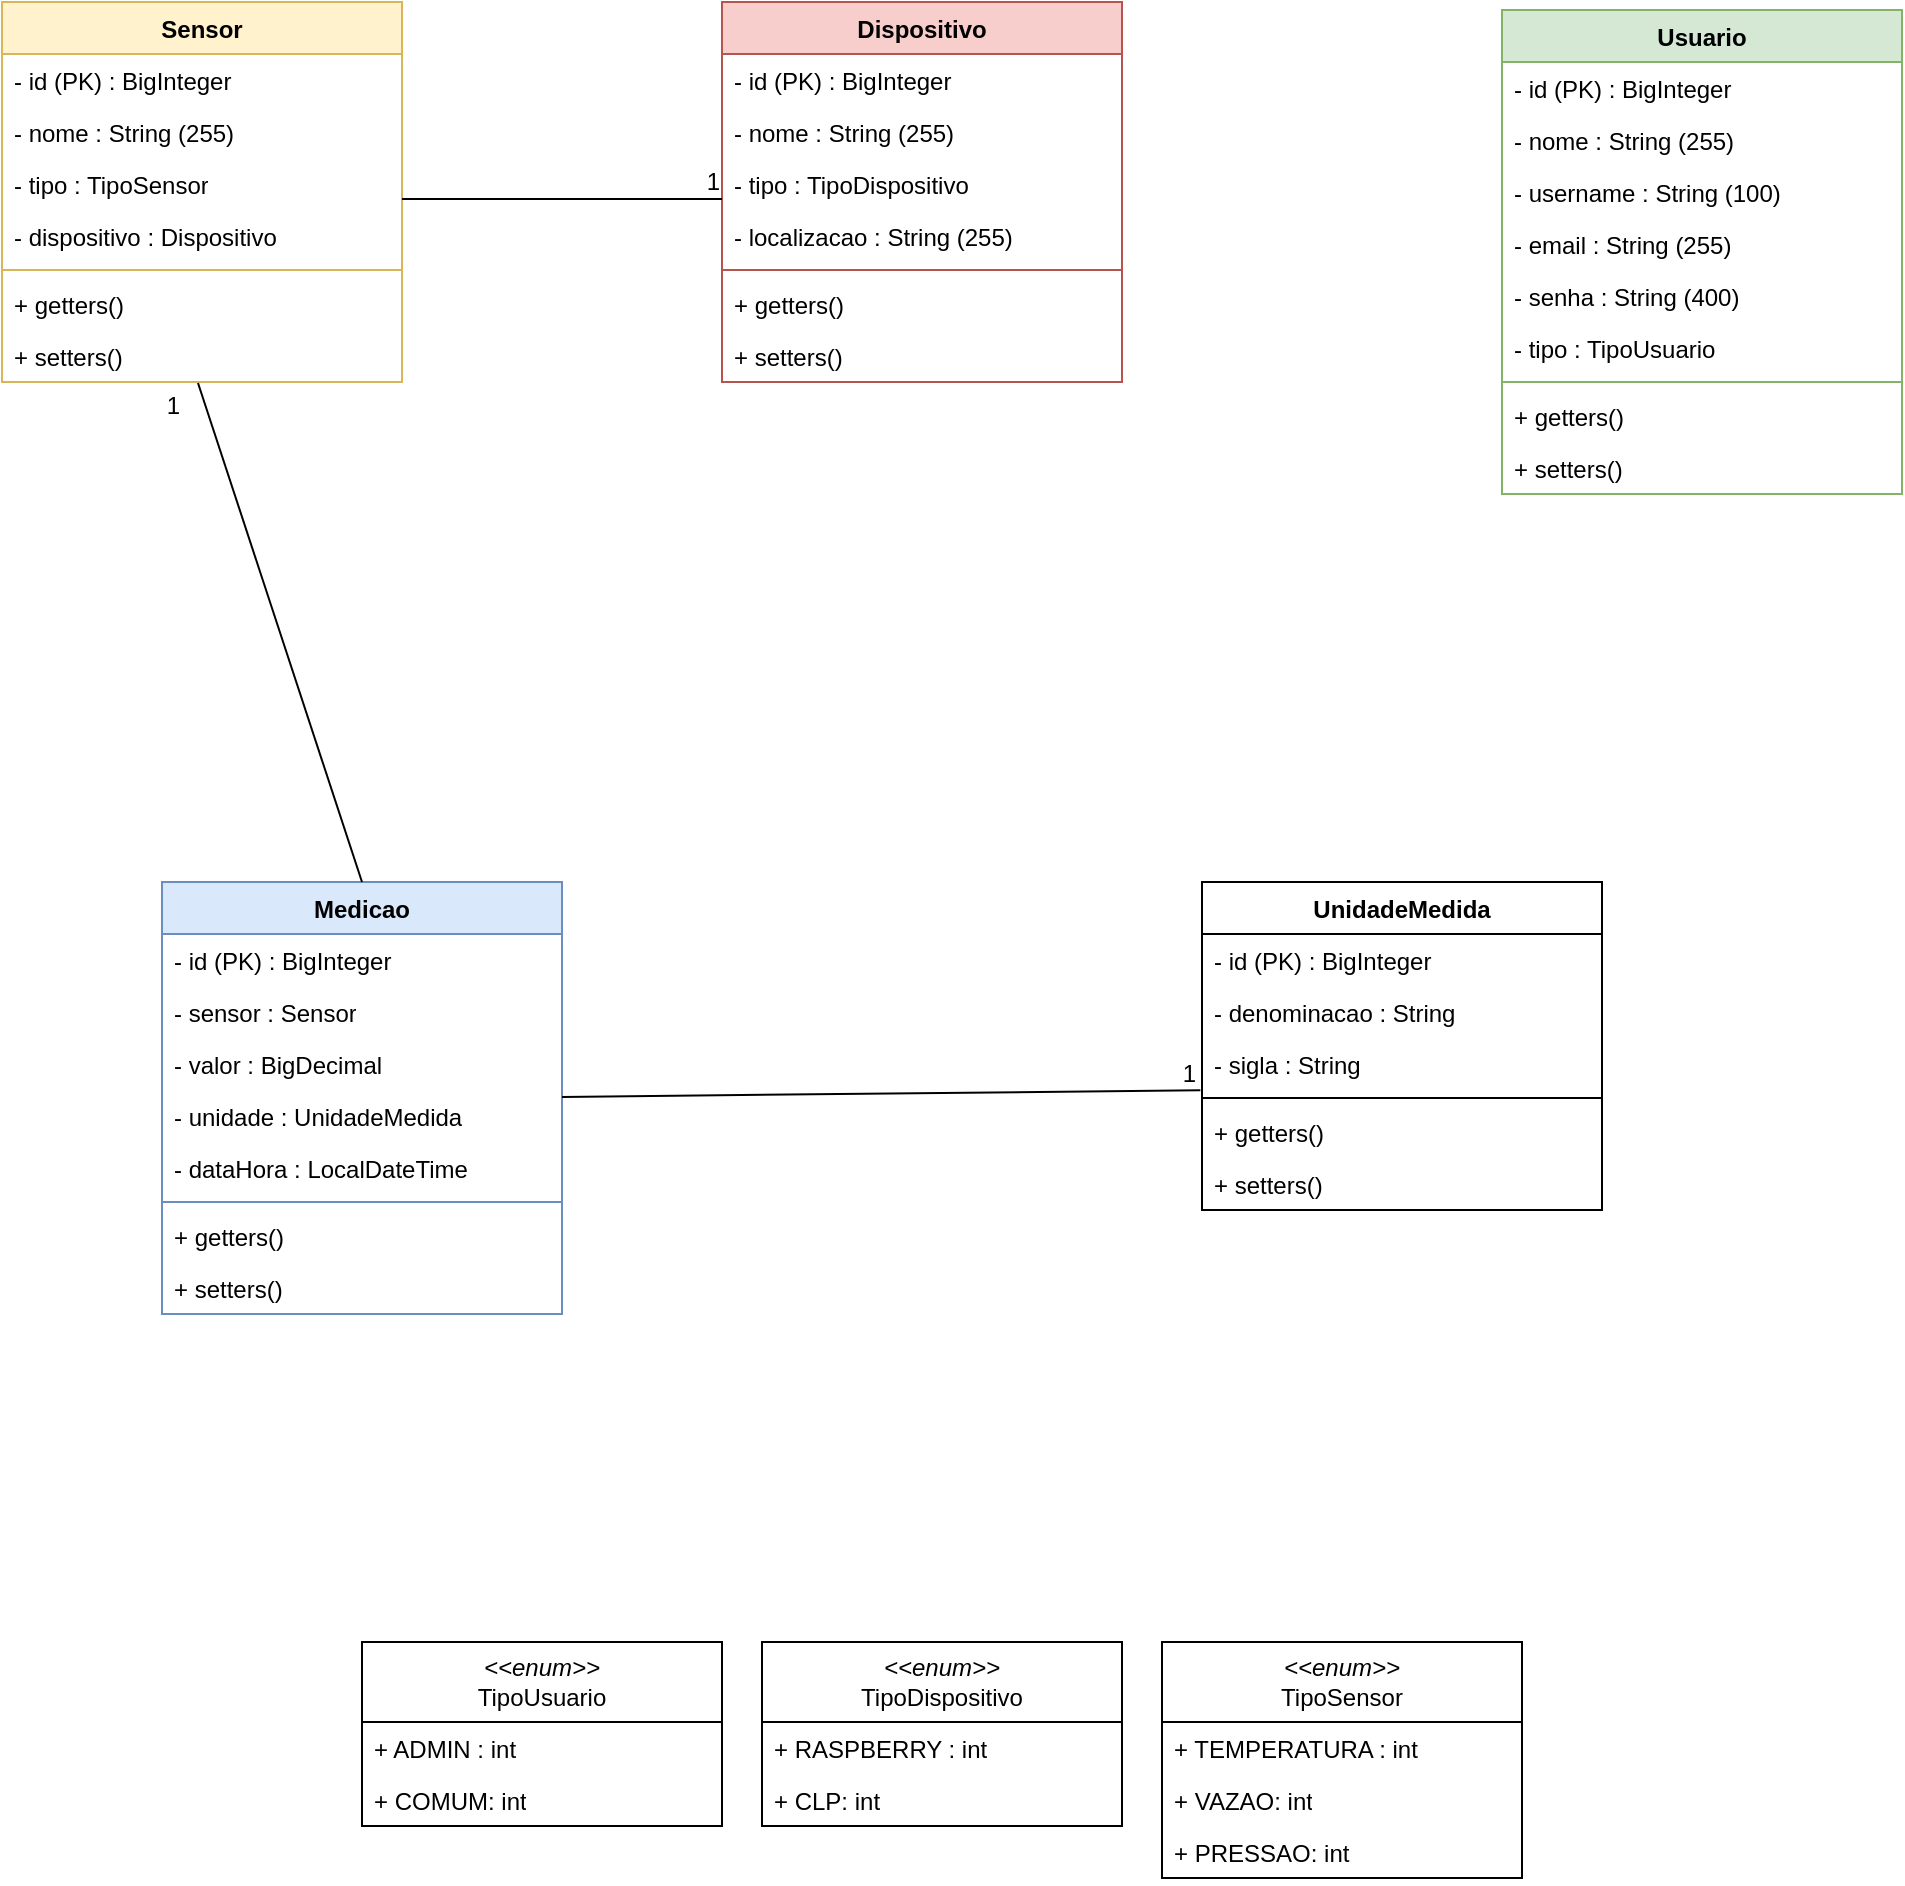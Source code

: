 <mxfile version="26.0.14">
  <diagram name="Page-1" id="PXHyZP5nCXx7Ee7q3biN">
    <mxGraphModel dx="2183" dy="799" grid="1" gridSize="10" guides="1" tooltips="1" connect="1" arrows="1" fold="1" page="1" pageScale="1" pageWidth="1654" pageHeight="1169" math="0" shadow="0">
      <root>
        <mxCell id="0" />
        <mxCell id="1" parent="0" />
        <mxCell id="vwC5IrtblcqH0WlzMAq3-1" value="Usuario" style="swimlane;fontStyle=1;align=center;verticalAlign=top;childLayout=stackLayout;horizontal=1;startSize=26;horizontalStack=0;resizeParent=1;resizeParentMax=0;resizeLast=0;collapsible=1;marginBottom=0;whiteSpace=wrap;html=1;fillColor=#d5e8d4;strokeColor=#82b366;" vertex="1" parent="1">
          <mxGeometry x="1130" y="64" width="200" height="242" as="geometry" />
        </mxCell>
        <mxCell id="vwC5IrtblcqH0WlzMAq3-2" value="- id (PK) : BigInteger" style="text;strokeColor=none;fillColor=none;align=left;verticalAlign=top;spacingLeft=4;spacingRight=4;overflow=hidden;rotatable=0;points=[[0,0.5],[1,0.5]];portConstraint=eastwest;whiteSpace=wrap;html=1;" vertex="1" parent="vwC5IrtblcqH0WlzMAq3-1">
          <mxGeometry y="26" width="200" height="26" as="geometry" />
        </mxCell>
        <mxCell id="vwC5IrtblcqH0WlzMAq3-5" value="- nome : String (255)" style="text;strokeColor=none;fillColor=none;align=left;verticalAlign=top;spacingLeft=4;spacingRight=4;overflow=hidden;rotatable=0;points=[[0,0.5],[1,0.5]];portConstraint=eastwest;whiteSpace=wrap;html=1;" vertex="1" parent="vwC5IrtblcqH0WlzMAq3-1">
          <mxGeometry y="52" width="200" height="26" as="geometry" />
        </mxCell>
        <mxCell id="vwC5IrtblcqH0WlzMAq3-10" value="- username : String (100)" style="text;strokeColor=none;fillColor=none;align=left;verticalAlign=top;spacingLeft=4;spacingRight=4;overflow=hidden;rotatable=0;points=[[0,0.5],[1,0.5]];portConstraint=eastwest;whiteSpace=wrap;html=1;" vertex="1" parent="vwC5IrtblcqH0WlzMAq3-1">
          <mxGeometry y="78" width="200" height="26" as="geometry" />
        </mxCell>
        <mxCell id="vwC5IrtblcqH0WlzMAq3-6" value="- email : String (255)" style="text;strokeColor=none;fillColor=none;align=left;verticalAlign=top;spacingLeft=4;spacingRight=4;overflow=hidden;rotatable=0;points=[[0,0.5],[1,0.5]];portConstraint=eastwest;whiteSpace=wrap;html=1;" vertex="1" parent="vwC5IrtblcqH0WlzMAq3-1">
          <mxGeometry y="104" width="200" height="26" as="geometry" />
        </mxCell>
        <mxCell id="vwC5IrtblcqH0WlzMAq3-7" value="- senha : String (400)" style="text;strokeColor=none;fillColor=none;align=left;verticalAlign=top;spacingLeft=4;spacingRight=4;overflow=hidden;rotatable=0;points=[[0,0.5],[1,0.5]];portConstraint=eastwest;whiteSpace=wrap;html=1;" vertex="1" parent="vwC5IrtblcqH0WlzMAq3-1">
          <mxGeometry y="130" width="200" height="26" as="geometry" />
        </mxCell>
        <mxCell id="vwC5IrtblcqH0WlzMAq3-8" value="- tipo : TipoUsuario" style="text;strokeColor=none;fillColor=none;align=left;verticalAlign=top;spacingLeft=4;spacingRight=4;overflow=hidden;rotatable=0;points=[[0,0.5],[1,0.5]];portConstraint=eastwest;whiteSpace=wrap;html=1;" vertex="1" parent="vwC5IrtblcqH0WlzMAq3-1">
          <mxGeometry y="156" width="200" height="26" as="geometry" />
        </mxCell>
        <mxCell id="vwC5IrtblcqH0WlzMAq3-3" value="" style="line;strokeWidth=1;fillColor=none;align=left;verticalAlign=middle;spacingTop=-1;spacingLeft=3;spacingRight=3;rotatable=0;labelPosition=right;points=[];portConstraint=eastwest;strokeColor=inherit;" vertex="1" parent="vwC5IrtblcqH0WlzMAq3-1">
          <mxGeometry y="182" width="200" height="8" as="geometry" />
        </mxCell>
        <mxCell id="vwC5IrtblcqH0WlzMAq3-4" value="+ getters()" style="text;strokeColor=none;fillColor=none;align=left;verticalAlign=top;spacingLeft=4;spacingRight=4;overflow=hidden;rotatable=0;points=[[0,0.5],[1,0.5]];portConstraint=eastwest;whiteSpace=wrap;html=1;" vertex="1" parent="vwC5IrtblcqH0WlzMAq3-1">
          <mxGeometry y="190" width="200" height="26" as="geometry" />
        </mxCell>
        <mxCell id="vwC5IrtblcqH0WlzMAq3-9" value="+ setters()" style="text;strokeColor=none;fillColor=none;align=left;verticalAlign=top;spacingLeft=4;spacingRight=4;overflow=hidden;rotatable=0;points=[[0,0.5],[1,0.5]];portConstraint=eastwest;whiteSpace=wrap;html=1;" vertex="1" parent="vwC5IrtblcqH0WlzMAq3-1">
          <mxGeometry y="216" width="200" height="26" as="geometry" />
        </mxCell>
        <mxCell id="vwC5IrtblcqH0WlzMAq3-11" value="Dispositivo" style="swimlane;fontStyle=1;align=center;verticalAlign=top;childLayout=stackLayout;horizontal=1;startSize=26;horizontalStack=0;resizeParent=1;resizeParentMax=0;resizeLast=0;collapsible=1;marginBottom=0;whiteSpace=wrap;html=1;fillColor=#f8cecc;strokeColor=#b85450;" vertex="1" parent="1">
          <mxGeometry x="740" y="60" width="200" height="190" as="geometry" />
        </mxCell>
        <mxCell id="vwC5IrtblcqH0WlzMAq3-12" value="- id (PK) : BigInteger" style="text;strokeColor=none;fillColor=none;align=left;verticalAlign=top;spacingLeft=4;spacingRight=4;overflow=hidden;rotatable=0;points=[[0,0.5],[1,0.5]];portConstraint=eastwest;whiteSpace=wrap;html=1;" vertex="1" parent="vwC5IrtblcqH0WlzMAq3-11">
          <mxGeometry y="26" width="200" height="26" as="geometry" />
        </mxCell>
        <mxCell id="vwC5IrtblcqH0WlzMAq3-13" value="- nome : String (255)" style="text;strokeColor=none;fillColor=none;align=left;verticalAlign=top;spacingLeft=4;spacingRight=4;overflow=hidden;rotatable=0;points=[[0,0.5],[1,0.5]];portConstraint=eastwest;whiteSpace=wrap;html=1;" vertex="1" parent="vwC5IrtblcqH0WlzMAq3-11">
          <mxGeometry y="52" width="200" height="26" as="geometry" />
        </mxCell>
        <mxCell id="vwC5IrtblcqH0WlzMAq3-17" value="- tipo : TipoDispositivo" style="text;strokeColor=none;fillColor=none;align=left;verticalAlign=top;spacingLeft=4;spacingRight=4;overflow=hidden;rotatable=0;points=[[0,0.5],[1,0.5]];portConstraint=eastwest;whiteSpace=wrap;html=1;" vertex="1" parent="vwC5IrtblcqH0WlzMAq3-11">
          <mxGeometry y="78" width="200" height="26" as="geometry" />
        </mxCell>
        <mxCell id="vwC5IrtblcqH0WlzMAq3-73" value="- localizacao : String (255)" style="text;strokeColor=none;fillColor=none;align=left;verticalAlign=top;spacingLeft=4;spacingRight=4;overflow=hidden;rotatable=0;points=[[0,0.5],[1,0.5]];portConstraint=eastwest;whiteSpace=wrap;html=1;" vertex="1" parent="vwC5IrtblcqH0WlzMAq3-11">
          <mxGeometry y="104" width="200" height="26" as="geometry" />
        </mxCell>
        <mxCell id="vwC5IrtblcqH0WlzMAq3-18" value="" style="line;strokeWidth=1;fillColor=none;align=left;verticalAlign=middle;spacingTop=-1;spacingLeft=3;spacingRight=3;rotatable=0;labelPosition=right;points=[];portConstraint=eastwest;strokeColor=inherit;" vertex="1" parent="vwC5IrtblcqH0WlzMAq3-11">
          <mxGeometry y="130" width="200" height="8" as="geometry" />
        </mxCell>
        <mxCell id="vwC5IrtblcqH0WlzMAq3-19" value="+ getters()" style="text;strokeColor=none;fillColor=none;align=left;verticalAlign=top;spacingLeft=4;spacingRight=4;overflow=hidden;rotatable=0;points=[[0,0.5],[1,0.5]];portConstraint=eastwest;whiteSpace=wrap;html=1;" vertex="1" parent="vwC5IrtblcqH0WlzMAq3-11">
          <mxGeometry y="138" width="200" height="26" as="geometry" />
        </mxCell>
        <mxCell id="vwC5IrtblcqH0WlzMAq3-20" value="+ setters()" style="text;strokeColor=none;fillColor=none;align=left;verticalAlign=top;spacingLeft=4;spacingRight=4;overflow=hidden;rotatable=0;points=[[0,0.5],[1,0.5]];portConstraint=eastwest;whiteSpace=wrap;html=1;" vertex="1" parent="vwC5IrtblcqH0WlzMAq3-11">
          <mxGeometry y="164" width="200" height="26" as="geometry" />
        </mxCell>
        <mxCell id="vwC5IrtblcqH0WlzMAq3-21" value="Sensor" style="swimlane;fontStyle=1;align=center;verticalAlign=top;childLayout=stackLayout;horizontal=1;startSize=26;horizontalStack=0;resizeParent=1;resizeParentMax=0;resizeLast=0;collapsible=1;marginBottom=0;whiteSpace=wrap;html=1;fillColor=#fff2cc;strokeColor=#d6b656;" vertex="1" parent="1">
          <mxGeometry x="380" y="60" width="200" height="190" as="geometry" />
        </mxCell>
        <mxCell id="vwC5IrtblcqH0WlzMAq3-22" value="- id (PK) : BigInteger" style="text;strokeColor=none;fillColor=none;align=left;verticalAlign=top;spacingLeft=4;spacingRight=4;overflow=hidden;rotatable=0;points=[[0,0.5],[1,0.5]];portConstraint=eastwest;whiteSpace=wrap;html=1;" vertex="1" parent="vwC5IrtblcqH0WlzMAq3-21">
          <mxGeometry y="26" width="200" height="26" as="geometry" />
        </mxCell>
        <mxCell id="vwC5IrtblcqH0WlzMAq3-23" value="- nome : String (255)" style="text;strokeColor=none;fillColor=none;align=left;verticalAlign=top;spacingLeft=4;spacingRight=4;overflow=hidden;rotatable=0;points=[[0,0.5],[1,0.5]];portConstraint=eastwest;whiteSpace=wrap;html=1;" vertex="1" parent="vwC5IrtblcqH0WlzMAq3-21">
          <mxGeometry y="52" width="200" height="26" as="geometry" />
        </mxCell>
        <mxCell id="vwC5IrtblcqH0WlzMAq3-24" value="- tipo : TipoSensor" style="text;strokeColor=none;fillColor=none;align=left;verticalAlign=top;spacingLeft=4;spacingRight=4;overflow=hidden;rotatable=0;points=[[0,0.5],[1,0.5]];portConstraint=eastwest;whiteSpace=wrap;html=1;" vertex="1" parent="vwC5IrtblcqH0WlzMAq3-21">
          <mxGeometry y="78" width="200" height="26" as="geometry" />
        </mxCell>
        <mxCell id="vwC5IrtblcqH0WlzMAq3-28" value="- dispositivo : Dispositivo" style="text;strokeColor=none;fillColor=none;align=left;verticalAlign=top;spacingLeft=4;spacingRight=4;overflow=hidden;rotatable=0;points=[[0,0.5],[1,0.5]];portConstraint=eastwest;whiteSpace=wrap;html=1;" vertex="1" parent="vwC5IrtblcqH0WlzMAq3-21">
          <mxGeometry y="104" width="200" height="26" as="geometry" />
        </mxCell>
        <mxCell id="vwC5IrtblcqH0WlzMAq3-25" value="" style="line;strokeWidth=1;fillColor=none;align=left;verticalAlign=middle;spacingTop=-1;spacingLeft=3;spacingRight=3;rotatable=0;labelPosition=right;points=[];portConstraint=eastwest;strokeColor=inherit;" vertex="1" parent="vwC5IrtblcqH0WlzMAq3-21">
          <mxGeometry y="130" width="200" height="8" as="geometry" />
        </mxCell>
        <mxCell id="vwC5IrtblcqH0WlzMAq3-26" value="+ getters()" style="text;strokeColor=none;fillColor=none;align=left;verticalAlign=top;spacingLeft=4;spacingRight=4;overflow=hidden;rotatable=0;points=[[0,0.5],[1,0.5]];portConstraint=eastwest;whiteSpace=wrap;html=1;" vertex="1" parent="vwC5IrtblcqH0WlzMAq3-21">
          <mxGeometry y="138" width="200" height="26" as="geometry" />
        </mxCell>
        <mxCell id="vwC5IrtblcqH0WlzMAq3-27" value="+ setters()" style="text;strokeColor=none;fillColor=none;align=left;verticalAlign=top;spacingLeft=4;spacingRight=4;overflow=hidden;rotatable=0;points=[[0,0.5],[1,0.5]];portConstraint=eastwest;whiteSpace=wrap;html=1;" vertex="1" parent="vwC5IrtblcqH0WlzMAq3-21">
          <mxGeometry y="164" width="200" height="26" as="geometry" />
        </mxCell>
        <mxCell id="vwC5IrtblcqH0WlzMAq3-29" value="Medicao" style="swimlane;fontStyle=1;align=center;verticalAlign=top;childLayout=stackLayout;horizontal=1;startSize=26;horizontalStack=0;resizeParent=1;resizeParentMax=0;resizeLast=0;collapsible=1;marginBottom=0;whiteSpace=wrap;html=1;fillColor=#dae8fc;strokeColor=#6c8ebf;" vertex="1" parent="1">
          <mxGeometry x="460" y="500" width="200" height="216" as="geometry" />
        </mxCell>
        <mxCell id="vwC5IrtblcqH0WlzMAq3-30" value="- id (PK) : BigInteger" style="text;strokeColor=none;fillColor=none;align=left;verticalAlign=top;spacingLeft=4;spacingRight=4;overflow=hidden;rotatable=0;points=[[0,0.5],[1,0.5]];portConstraint=eastwest;whiteSpace=wrap;html=1;" vertex="1" parent="vwC5IrtblcqH0WlzMAq3-29">
          <mxGeometry y="26" width="200" height="26" as="geometry" />
        </mxCell>
        <mxCell id="vwC5IrtblcqH0WlzMAq3-31" value="- sensor : Sensor" style="text;strokeColor=none;fillColor=none;align=left;verticalAlign=top;spacingLeft=4;spacingRight=4;overflow=hidden;rotatable=0;points=[[0,0.5],[1,0.5]];portConstraint=eastwest;whiteSpace=wrap;html=1;" vertex="1" parent="vwC5IrtblcqH0WlzMAq3-29">
          <mxGeometry y="52" width="200" height="26" as="geometry" />
        </mxCell>
        <mxCell id="vwC5IrtblcqH0WlzMAq3-32" value="- valor : BigDecimal" style="text;strokeColor=none;fillColor=none;align=left;verticalAlign=top;spacingLeft=4;spacingRight=4;overflow=hidden;rotatable=0;points=[[0,0.5],[1,0.5]];portConstraint=eastwest;whiteSpace=wrap;html=1;" vertex="1" parent="vwC5IrtblcqH0WlzMAq3-29">
          <mxGeometry y="78" width="200" height="26" as="geometry" />
        </mxCell>
        <mxCell id="vwC5IrtblcqH0WlzMAq3-33" value="- unidade : UnidadeMedida" style="text;strokeColor=none;fillColor=none;align=left;verticalAlign=top;spacingLeft=4;spacingRight=4;overflow=hidden;rotatable=0;points=[[0,0.5],[1,0.5]];portConstraint=eastwest;whiteSpace=wrap;html=1;" vertex="1" parent="vwC5IrtblcqH0WlzMAq3-29">
          <mxGeometry y="104" width="200" height="26" as="geometry" />
        </mxCell>
        <mxCell id="vwC5IrtblcqH0WlzMAq3-60" value="- dataHora : LocalDateTime" style="text;strokeColor=none;fillColor=none;align=left;verticalAlign=top;spacingLeft=4;spacingRight=4;overflow=hidden;rotatable=0;points=[[0,0.5],[1,0.5]];portConstraint=eastwest;whiteSpace=wrap;html=1;" vertex="1" parent="vwC5IrtblcqH0WlzMAq3-29">
          <mxGeometry y="130" width="200" height="26" as="geometry" />
        </mxCell>
        <mxCell id="vwC5IrtblcqH0WlzMAq3-34" value="" style="line;strokeWidth=1;fillColor=none;align=left;verticalAlign=middle;spacingTop=-1;spacingLeft=3;spacingRight=3;rotatable=0;labelPosition=right;points=[];portConstraint=eastwest;strokeColor=inherit;" vertex="1" parent="vwC5IrtblcqH0WlzMAq3-29">
          <mxGeometry y="156" width="200" height="8" as="geometry" />
        </mxCell>
        <mxCell id="vwC5IrtblcqH0WlzMAq3-35" value="+ getters()" style="text;strokeColor=none;fillColor=none;align=left;verticalAlign=top;spacingLeft=4;spacingRight=4;overflow=hidden;rotatable=0;points=[[0,0.5],[1,0.5]];portConstraint=eastwest;whiteSpace=wrap;html=1;" vertex="1" parent="vwC5IrtblcqH0WlzMAq3-29">
          <mxGeometry y="164" width="200" height="26" as="geometry" />
        </mxCell>
        <mxCell id="vwC5IrtblcqH0WlzMAq3-36" value="+ setters()" style="text;strokeColor=none;fillColor=none;align=left;verticalAlign=top;spacingLeft=4;spacingRight=4;overflow=hidden;rotatable=0;points=[[0,0.5],[1,0.5]];portConstraint=eastwest;whiteSpace=wrap;html=1;" vertex="1" parent="vwC5IrtblcqH0WlzMAq3-29">
          <mxGeometry y="190" width="200" height="26" as="geometry" />
        </mxCell>
        <mxCell id="vwC5IrtblcqH0WlzMAq3-37" value="UnidadeMedida" style="swimlane;fontStyle=1;align=center;verticalAlign=top;childLayout=stackLayout;horizontal=1;startSize=26;horizontalStack=0;resizeParent=1;resizeParentMax=0;resizeLast=0;collapsible=1;marginBottom=0;whiteSpace=wrap;html=1;" vertex="1" parent="1">
          <mxGeometry x="980" y="500" width="200" height="164" as="geometry" />
        </mxCell>
        <mxCell id="vwC5IrtblcqH0WlzMAq3-38" value="- id (PK) : BigInteger" style="text;strokeColor=none;fillColor=none;align=left;verticalAlign=top;spacingLeft=4;spacingRight=4;overflow=hidden;rotatable=0;points=[[0,0.5],[1,0.5]];portConstraint=eastwest;whiteSpace=wrap;html=1;" vertex="1" parent="vwC5IrtblcqH0WlzMAq3-37">
          <mxGeometry y="26" width="200" height="26" as="geometry" />
        </mxCell>
        <mxCell id="vwC5IrtblcqH0WlzMAq3-39" value="- denominacao : String" style="text;strokeColor=none;fillColor=none;align=left;verticalAlign=top;spacingLeft=4;spacingRight=4;overflow=hidden;rotatable=0;points=[[0,0.5],[1,0.5]];portConstraint=eastwest;whiteSpace=wrap;html=1;" vertex="1" parent="vwC5IrtblcqH0WlzMAq3-37">
          <mxGeometry y="52" width="200" height="26" as="geometry" />
        </mxCell>
        <mxCell id="vwC5IrtblcqH0WlzMAq3-45" value="- sigla : String" style="text;strokeColor=none;fillColor=none;align=left;verticalAlign=top;spacingLeft=4;spacingRight=4;overflow=hidden;rotatable=0;points=[[0,0.5],[1,0.5]];portConstraint=eastwest;whiteSpace=wrap;html=1;" vertex="1" parent="vwC5IrtblcqH0WlzMAq3-37">
          <mxGeometry y="78" width="200" height="26" as="geometry" />
        </mxCell>
        <mxCell id="vwC5IrtblcqH0WlzMAq3-42" value="" style="line;strokeWidth=1;fillColor=none;align=left;verticalAlign=middle;spacingTop=-1;spacingLeft=3;spacingRight=3;rotatable=0;labelPosition=right;points=[];portConstraint=eastwest;strokeColor=inherit;" vertex="1" parent="vwC5IrtblcqH0WlzMAq3-37">
          <mxGeometry y="104" width="200" height="8" as="geometry" />
        </mxCell>
        <mxCell id="vwC5IrtblcqH0WlzMAq3-43" value="+ getters()" style="text;strokeColor=none;fillColor=none;align=left;verticalAlign=top;spacingLeft=4;spacingRight=4;overflow=hidden;rotatable=0;points=[[0,0.5],[1,0.5]];portConstraint=eastwest;whiteSpace=wrap;html=1;" vertex="1" parent="vwC5IrtblcqH0WlzMAq3-37">
          <mxGeometry y="112" width="200" height="26" as="geometry" />
        </mxCell>
        <mxCell id="vwC5IrtblcqH0WlzMAq3-44" value="+ setters()" style="text;strokeColor=none;fillColor=none;align=left;verticalAlign=top;spacingLeft=4;spacingRight=4;overflow=hidden;rotatable=0;points=[[0,0.5],[1,0.5]];portConstraint=eastwest;whiteSpace=wrap;html=1;" vertex="1" parent="vwC5IrtblcqH0WlzMAq3-37">
          <mxGeometry y="138" width="200" height="26" as="geometry" />
        </mxCell>
        <mxCell id="vwC5IrtblcqH0WlzMAq3-61" value="&lt;div&gt;&lt;i&gt;&amp;lt;&amp;lt;enum&amp;gt;&amp;gt;&lt;/i&gt;&lt;/div&gt;&lt;div&gt;TipoUsuario&lt;/div&gt;" style="swimlane;fontStyle=0;childLayout=stackLayout;horizontal=1;startSize=40;fillColor=none;horizontalStack=0;resizeParent=1;resizeParentMax=0;resizeLast=0;collapsible=1;marginBottom=0;whiteSpace=wrap;html=1;" vertex="1" parent="1">
          <mxGeometry x="560" y="880" width="180" height="92" as="geometry" />
        </mxCell>
        <mxCell id="vwC5IrtblcqH0WlzMAq3-62" value="+ ADMIN : int" style="text;strokeColor=none;fillColor=none;align=left;verticalAlign=top;spacingLeft=4;spacingRight=4;overflow=hidden;rotatable=0;points=[[0,0.5],[1,0.5]];portConstraint=eastwest;whiteSpace=wrap;html=1;" vertex="1" parent="vwC5IrtblcqH0WlzMAq3-61">
          <mxGeometry y="40" width="180" height="26" as="geometry" />
        </mxCell>
        <mxCell id="vwC5IrtblcqH0WlzMAq3-63" value="+ COMUM: int" style="text;strokeColor=none;fillColor=none;align=left;verticalAlign=top;spacingLeft=4;spacingRight=4;overflow=hidden;rotatable=0;points=[[0,0.5],[1,0.5]];portConstraint=eastwest;whiteSpace=wrap;html=1;" vertex="1" parent="vwC5IrtblcqH0WlzMAq3-61">
          <mxGeometry y="66" width="180" height="26" as="geometry" />
        </mxCell>
        <mxCell id="vwC5IrtblcqH0WlzMAq3-66" value="&lt;div&gt;&lt;i&gt;&amp;lt;&amp;lt;enum&amp;gt;&amp;gt;&lt;/i&gt;&lt;/div&gt;&lt;div&gt;TipoDispositivo&lt;/div&gt;" style="swimlane;fontStyle=0;childLayout=stackLayout;horizontal=1;startSize=40;fillColor=none;horizontalStack=0;resizeParent=1;resizeParentMax=0;resizeLast=0;collapsible=1;marginBottom=0;whiteSpace=wrap;html=1;" vertex="1" parent="1">
          <mxGeometry x="760" y="880" width="180" height="92" as="geometry" />
        </mxCell>
        <mxCell id="vwC5IrtblcqH0WlzMAq3-67" value="+ RASPBERRY : int" style="text;strokeColor=none;fillColor=none;align=left;verticalAlign=top;spacingLeft=4;spacingRight=4;overflow=hidden;rotatable=0;points=[[0,0.5],[1,0.5]];portConstraint=eastwest;whiteSpace=wrap;html=1;" vertex="1" parent="vwC5IrtblcqH0WlzMAq3-66">
          <mxGeometry y="40" width="180" height="26" as="geometry" />
        </mxCell>
        <mxCell id="vwC5IrtblcqH0WlzMAq3-68" value="+ CLP: int" style="text;strokeColor=none;fillColor=none;align=left;verticalAlign=top;spacingLeft=4;spacingRight=4;overflow=hidden;rotatable=0;points=[[0,0.5],[1,0.5]];portConstraint=eastwest;whiteSpace=wrap;html=1;" vertex="1" parent="vwC5IrtblcqH0WlzMAq3-66">
          <mxGeometry y="66" width="180" height="26" as="geometry" />
        </mxCell>
        <mxCell id="vwC5IrtblcqH0WlzMAq3-69" value="&lt;div&gt;&lt;i&gt;&amp;lt;&amp;lt;enum&amp;gt;&amp;gt;&lt;/i&gt;&lt;/div&gt;&lt;div&gt;TipoSensor&lt;/div&gt;" style="swimlane;fontStyle=0;childLayout=stackLayout;horizontal=1;startSize=40;fillColor=none;horizontalStack=0;resizeParent=1;resizeParentMax=0;resizeLast=0;collapsible=1;marginBottom=0;whiteSpace=wrap;html=1;" vertex="1" parent="1">
          <mxGeometry x="960" y="880" width="180" height="118" as="geometry" />
        </mxCell>
        <mxCell id="vwC5IrtblcqH0WlzMAq3-70" value="+ TEMPERATURA : int" style="text;strokeColor=none;fillColor=none;align=left;verticalAlign=top;spacingLeft=4;spacingRight=4;overflow=hidden;rotatable=0;points=[[0,0.5],[1,0.5]];portConstraint=eastwest;whiteSpace=wrap;html=1;" vertex="1" parent="vwC5IrtblcqH0WlzMAq3-69">
          <mxGeometry y="40" width="180" height="26" as="geometry" />
        </mxCell>
        <mxCell id="vwC5IrtblcqH0WlzMAq3-71" value="+ VAZAO: int" style="text;strokeColor=none;fillColor=none;align=left;verticalAlign=top;spacingLeft=4;spacingRight=4;overflow=hidden;rotatable=0;points=[[0,0.5],[1,0.5]];portConstraint=eastwest;whiteSpace=wrap;html=1;" vertex="1" parent="vwC5IrtblcqH0WlzMAq3-69">
          <mxGeometry y="66" width="180" height="26" as="geometry" />
        </mxCell>
        <mxCell id="vwC5IrtblcqH0WlzMAq3-74" value="+ PRESSAO: int" style="text;strokeColor=none;fillColor=none;align=left;verticalAlign=top;spacingLeft=4;spacingRight=4;overflow=hidden;rotatable=0;points=[[0,0.5],[1,0.5]];portConstraint=eastwest;whiteSpace=wrap;html=1;" vertex="1" parent="vwC5IrtblcqH0WlzMAq3-69">
          <mxGeometry y="92" width="180" height="26" as="geometry" />
        </mxCell>
        <mxCell id="vwC5IrtblcqH0WlzMAq3-75" value="" style="endArrow=none;html=1;rounded=0;exitX=0.5;exitY=0;exitDx=0;exitDy=0;entryX=0.49;entryY=1.018;entryDx=0;entryDy=0;entryPerimeter=0;" edge="1" parent="1" source="vwC5IrtblcqH0WlzMAq3-29" target="vwC5IrtblcqH0WlzMAq3-27">
          <mxGeometry relative="1" as="geometry">
            <mxPoint x="1040" y="420" as="sourcePoint" />
            <mxPoint x="1200" y="420" as="targetPoint" />
          </mxGeometry>
        </mxCell>
        <mxCell id="vwC5IrtblcqH0WlzMAq3-76" value="1" style="resizable=0;html=1;whiteSpace=wrap;align=right;verticalAlign=bottom;" connectable="0" vertex="1" parent="vwC5IrtblcqH0WlzMAq3-75">
          <mxGeometry x="1" relative="1" as="geometry">
            <mxPoint x="-8" y="20" as="offset" />
          </mxGeometry>
        </mxCell>
        <mxCell id="vwC5IrtblcqH0WlzMAq3-77" value="" style="endArrow=none;html=1;rounded=0;entryX=-0.004;entryY=1.006;entryDx=0;entryDy=0;entryPerimeter=0;" edge="1" parent="1" target="vwC5IrtblcqH0WlzMAq3-45">
          <mxGeometry relative="1" as="geometry">
            <mxPoint x="660" y="607.47" as="sourcePoint" />
            <mxPoint x="820" y="607.47" as="targetPoint" />
          </mxGeometry>
        </mxCell>
        <mxCell id="vwC5IrtblcqH0WlzMAq3-78" value="1" style="resizable=0;html=1;whiteSpace=wrap;align=right;verticalAlign=bottom;" connectable="0" vertex="1" parent="vwC5IrtblcqH0WlzMAq3-77">
          <mxGeometry x="1" relative="1" as="geometry" />
        </mxCell>
        <mxCell id="vwC5IrtblcqH0WlzMAq3-79" value="" style="endArrow=none;html=1;rounded=0;" edge="1" parent="1">
          <mxGeometry relative="1" as="geometry">
            <mxPoint x="580" y="158.47" as="sourcePoint" />
            <mxPoint x="740" y="158.47" as="targetPoint" />
          </mxGeometry>
        </mxCell>
        <mxCell id="vwC5IrtblcqH0WlzMAq3-80" value="1" style="resizable=0;html=1;whiteSpace=wrap;align=right;verticalAlign=bottom;" connectable="0" vertex="1" parent="vwC5IrtblcqH0WlzMAq3-79">
          <mxGeometry x="1" relative="1" as="geometry" />
        </mxCell>
      </root>
    </mxGraphModel>
  </diagram>
</mxfile>
